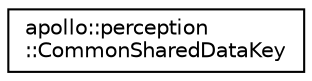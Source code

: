 digraph "Graphical Class Hierarchy"
{
  edge [fontname="Helvetica",fontsize="10",labelfontname="Helvetica",labelfontsize="10"];
  node [fontname="Helvetica",fontsize="10",shape=record];
  rankdir="LR";
  Node1 [label="apollo::perception\l::CommonSharedDataKey",height=0.2,width=0.4,color="black", fillcolor="white", style="filled",URL="$structapollo_1_1perception_1_1CommonSharedDataKey.html"];
}

